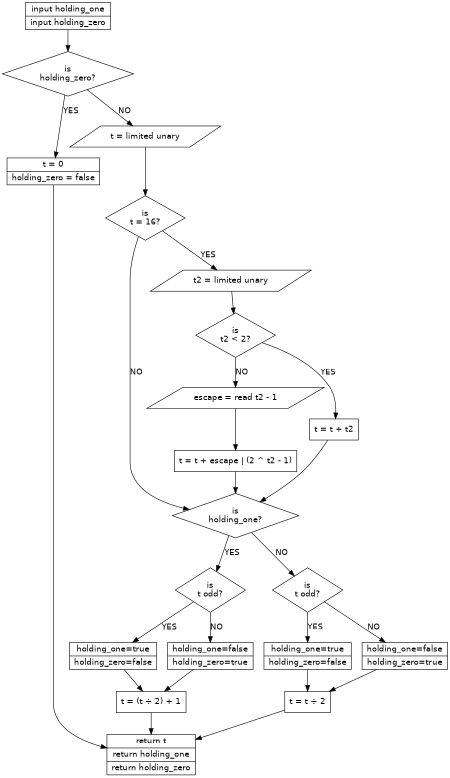 digraph wavpack_residual {
  node [fontname="DejaVuSans"];
  edge [fontname="DejaVuSans"];
  size = "3,9";
  margin ="0";
  init [shape=record,label="{input holding_one|input holding_zero}"];
  done [shape=record,label="{return t|return holding_one|return holding_zero}"];

  init -> test_holding_zero;
  test_holding_zero -> yes_holding_zero [label="YES"];
  test_holding_zero -> read_t [label="NO"];
  read_t -> test_t_16;
  test_t_16 -> test_holding_one [label="NO"];

  test_holding_one -> y_h_o_test_t [label="YES"];
  test_holding_one -> n_h_o_test_t [label="NO"];

  y_h_o_test_t -> y_h_o_yes_t_odd_update_holding [label="YES"];
  y_h_o_test_t -> y_h_o_yes_t_even_update_holding [label="NO"];
  y_h_o_yes_t_odd_update_holding -> y_h_o_update_t;
  y_h_o_yes_t_even_update_holding -> y_h_o_update_t;

  n_h_o_test_t -> n_h_o_yes_t_odd_update_holding [label="YES"];
  n_h_o_test_t -> n_h_o_yes_t_even_update_holding [label="NO"];
  n_h_o_yes_t_odd_update_holding -> n_h_o_update_t;
  n_h_o_yes_t_even_update_holding -> n_h_o_update_t;

  test_t_16 -> read_t2 [label="YES"];
  read_t2 -> test_t2;
  test_t2 -> read_escape [label="NO"];
  test_t2 -> t_inc_t2 [label="YES"];
  t_inc_t2 -> test_holding_one;
  read_escape -> t_inc_escape;
  t_inc_escape -> test_holding_one;


  test_holding_zero [shape=diamond,label="is\nholding_zero?"];
  yes_holding_zero [shape=record,label="{t = 0|holding_zero = false}"];
  read_t [shape=parallelogram,label="t = limited unary"];
  test_t_16 [shape=diamond,label="is\nt = 16?"];

  read_t2 [shape=parallelogram,label="t2 = limited unary"];
  test_t2 [shape=diamond,label="is\nt2 < 2?"];
  t_inc_t2 [shape=box,label="t = t + t2"];
  read_escape [shape=parallelogram,label="escape = read t2 - 1"];
  t_inc_escape [shape=box,label="t = t + escape | (2 ^ t2 - 1)"];

  test_holding_one [shape=diamond,label="is\nholding_one?"];

  y_h_o_test_t [shape=diamond,label="is\nt odd?"];
  y_h_o_yes_t_odd_update_holding [shape=record,label="{holding_one=true|holding_zero=false}"];
  y_h_o_yes_t_even_update_holding [shape=record,label="{holding_one=false|holding_zero=true}"];
  y_h_o_update_t [shape=box,label="t = (t ÷ 2) + 1"];

  n_h_o_test_t [shape=diamond,label="is\nt odd?"];
  n_h_o_yes_t_odd_update_holding [shape=record,label="{holding_one=true|holding_zero=false}"];
  n_h_o_yes_t_even_update_holding [shape=record,label="{holding_one=false|holding_zero=true}"];
  n_h_o_update_t [shape=box,label="t = t ÷ 2"];

  y_h_o_update_t -> done;
  n_h_o_update_t -> done;
  yes_holding_zero -> done;
}